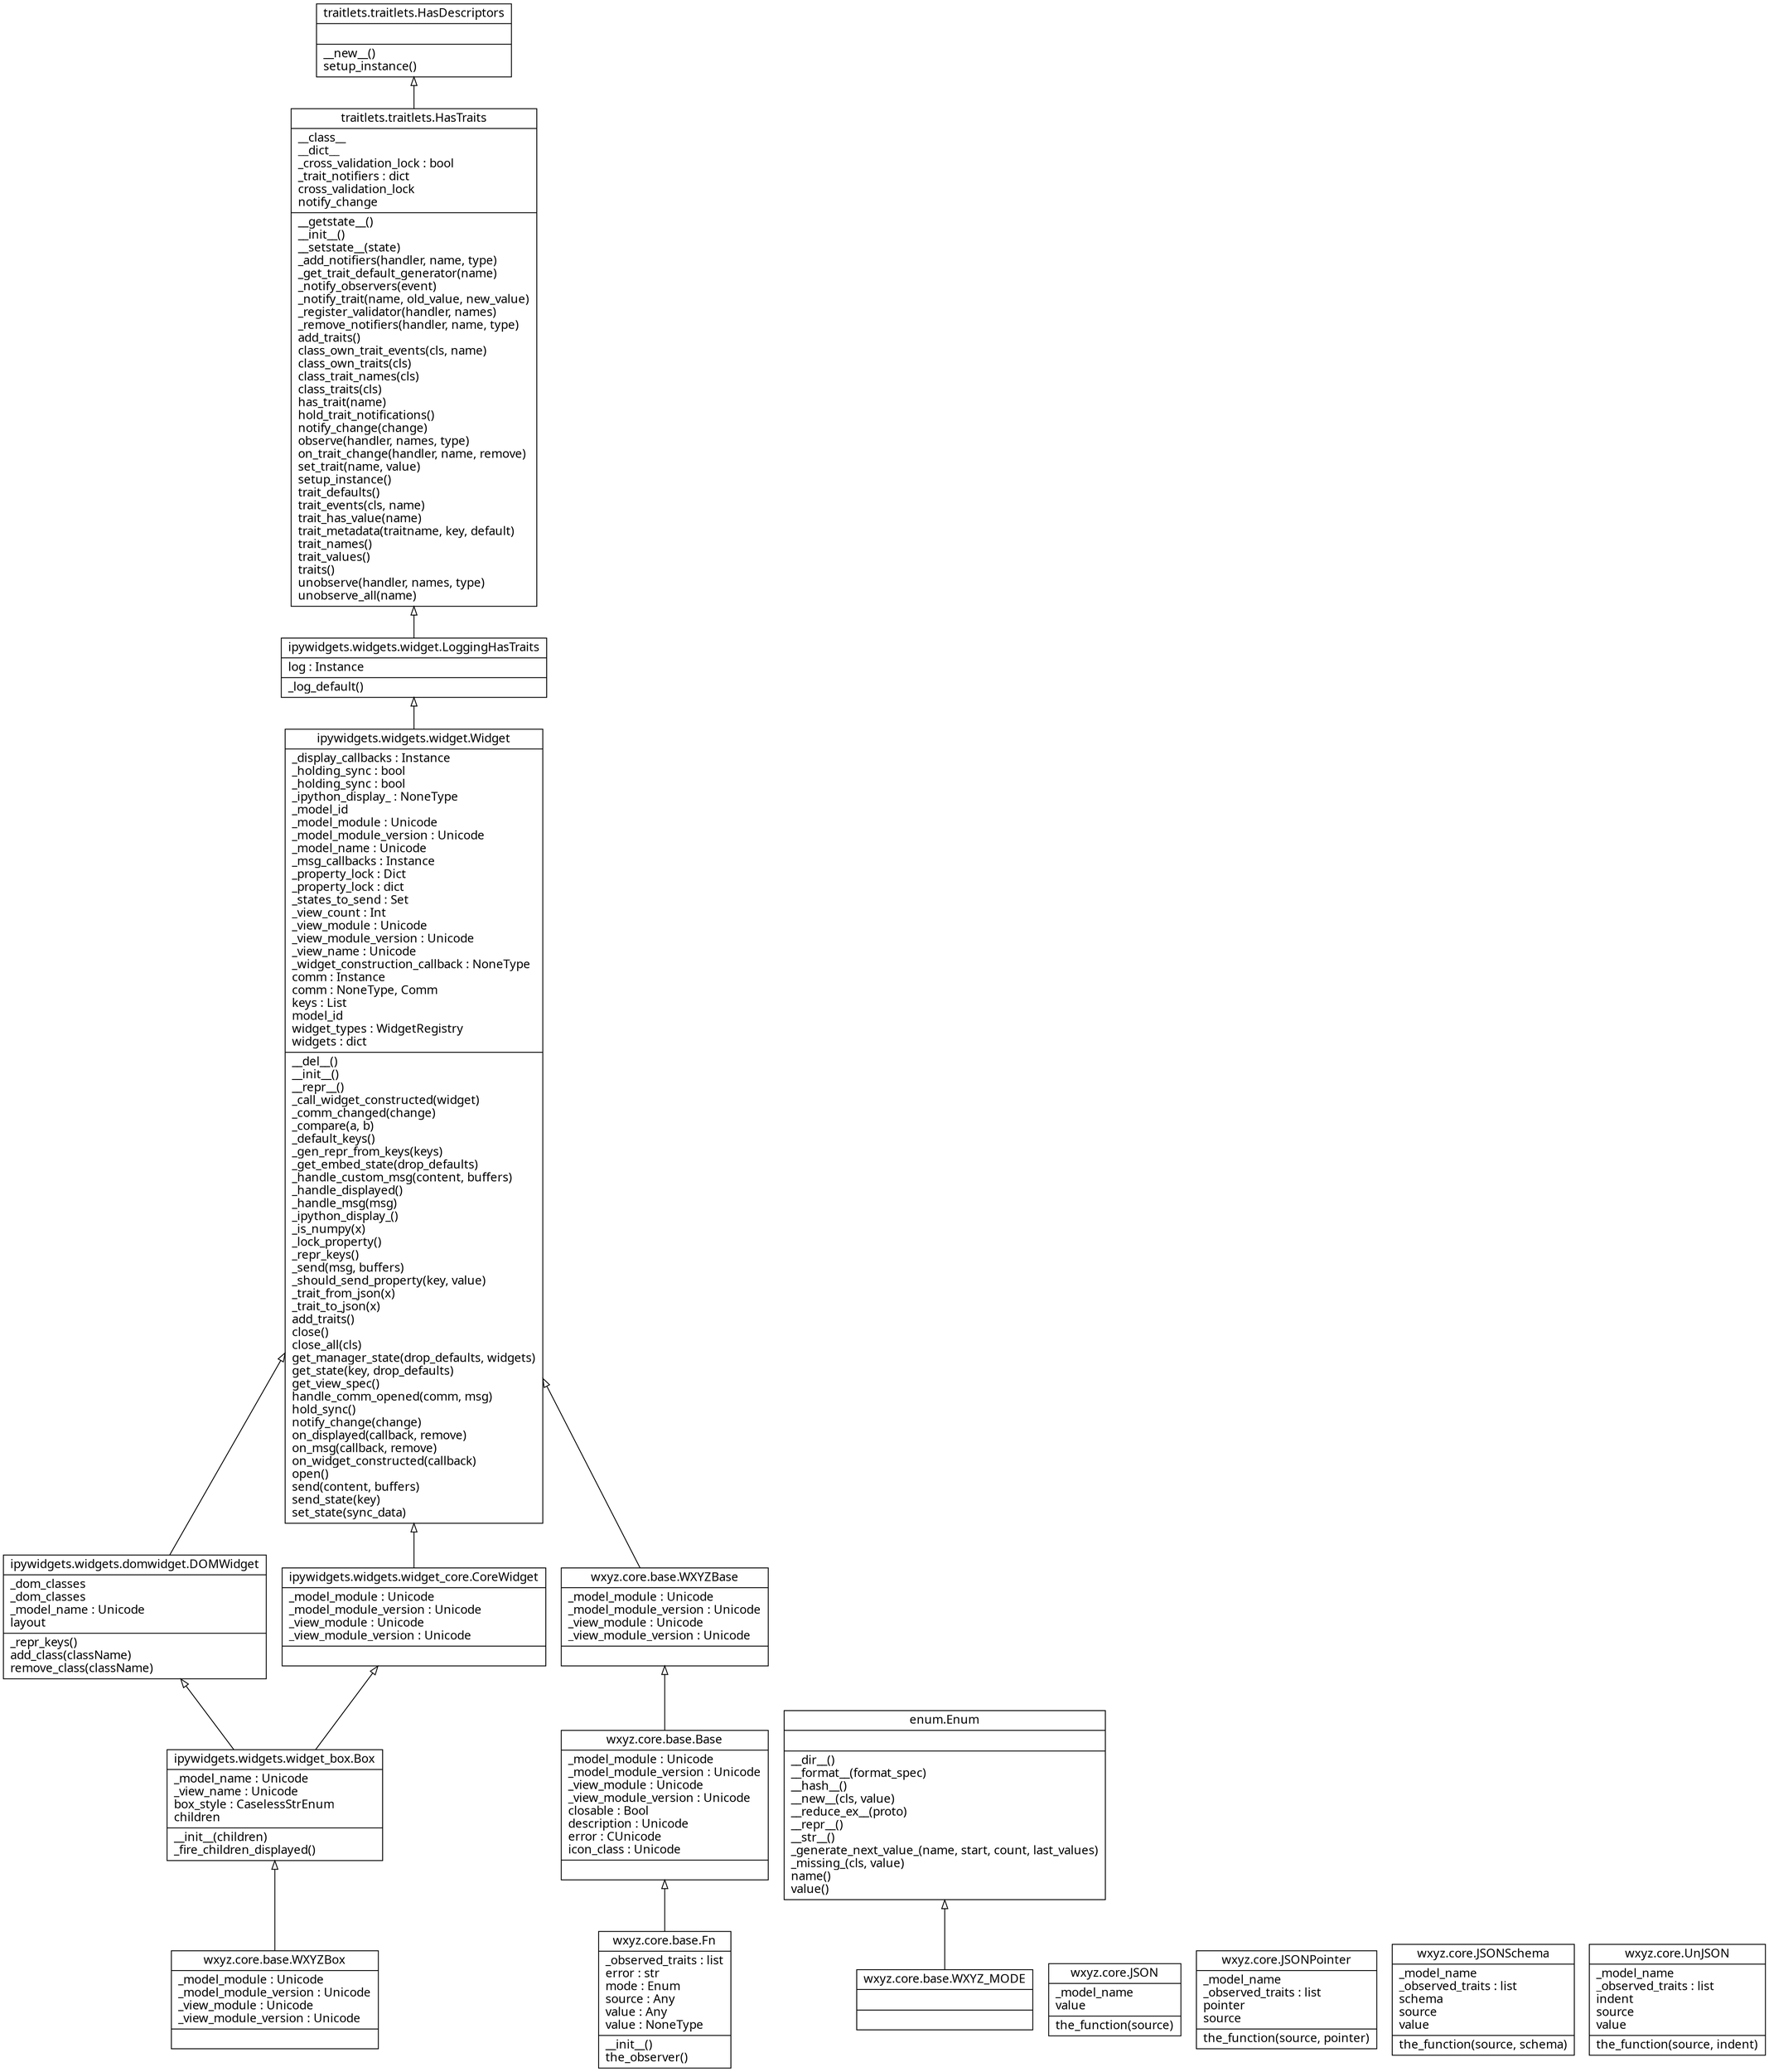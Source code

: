 digraph "classes_core" {

            graph [fontname = "sans-serif"];
            node [fontname = "sans-serif"];
            edge [fontname = "sans-serif"];
            
charset="utf-8"
rankdir=BT
"0" [label="{wxyz.core.base.Base|_model_module : Unicode\l_model_module_version : Unicode\l_view_module : Unicode\l_view_module_version : Unicode\lclosable : Bool\ldescription : Unicode\lerror : CUnicode\licon_class : Unicode\l|}", shape="record"];
"1" [label="{wxyz.core.base.Fn|_observed_traits : list\lerror : str\lmode : Enum\lsource : Any\lvalue : Any\lvalue : NoneType\l|__init__()\lthe_observer()\l}", shape="record"];
"2" [label="{wxyz.core.base.WXYZBase|_model_module : Unicode\l_model_module_version : Unicode\l_view_module : Unicode\l_view_module_version : Unicode\l|}", shape="record"];
"3" [label="{wxyz.core.base.WXYZBox|_model_module : Unicode\l_model_module_version : Unicode\l_view_module : Unicode\l_view_module_version : Unicode\l|}", shape="record"];
"4" [label="{wxyz.core.base.WXYZ_MODE|\l|}", shape="record"];
"5" [label="{wxyz.core.JSON|_model_name\lvalue\l|the_function(source)\l}", shape="record"];
"6" [label="{wxyz.core.JSONPointer|_model_name\l_observed_traits : list\lpointer\lsource\l|the_function(source, pointer)\l}", shape="record"];
"7" [label="{wxyz.core.JSONSchema|_model_name\l_observed_traits : list\lschema\lsource\lvalue\l|the_function(source, schema)\l}", shape="record"];
"8" [label="{wxyz.core.UnJSON|_model_name\l_observed_traits : list\lindent\lsource\lvalue\l|the_function(source, indent)\l}", shape="record"];
"9" [label="{enum.Enum|\l|__dir__()\l__format__(format_spec)\l__hash__()\l__new__(cls, value)\l__reduce_ex__(proto)\l__repr__()\l__str__()\l_generate_next_value_(name, start, count, last_values)\l_missing_(cls, value)\lname()\lvalue()\l}", shape="record"];
"10" [label="{ipywidgets.widgets.domwidget.DOMWidget|_dom_classes\l_dom_classes\l_model_name : Unicode\llayout\l|_repr_keys()\ladd_class(className)\lremove_class(className)\l}", shape="record"];
"11" [label="{ipywidgets.widgets.widget.LoggingHasTraits|log : Instance\l|_log_default()\l}", shape="record"];
"12" [label="{ipywidgets.widgets.widget.Widget|_display_callbacks : Instance\l_holding_sync : bool\l_holding_sync : bool\l_ipython_display_ : NoneType\l_model_id\l_model_module : Unicode\l_model_module_version : Unicode\l_model_name : Unicode\l_msg_callbacks : Instance\l_property_lock : Dict\l_property_lock : dict\l_states_to_send : Set\l_view_count : Int\l_view_module : Unicode\l_view_module_version : Unicode\l_view_name : Unicode\l_widget_construction_callback : NoneType\lcomm : Instance\lcomm : NoneType, Comm\lkeys : List\lmodel_id\lwidget_types : WidgetRegistry\lwidgets : dict\l|__del__()\l__init__()\l__repr__()\l_call_widget_constructed(widget)\l_comm_changed(change)\l_compare(a, b)\l_default_keys()\l_gen_repr_from_keys(keys)\l_get_embed_state(drop_defaults)\l_handle_custom_msg(content, buffers)\l_handle_displayed()\l_handle_msg(msg)\l_ipython_display_()\l_is_numpy(x)\l_lock_property()\l_repr_keys()\l_send(msg, buffers)\l_should_send_property(key, value)\l_trait_from_json(x)\l_trait_to_json(x)\ladd_traits()\lclose()\lclose_all(cls)\lget_manager_state(drop_defaults, widgets)\lget_state(key, drop_defaults)\lget_view_spec()\lhandle_comm_opened(comm, msg)\lhold_sync()\lnotify_change(change)\lon_displayed(callback, remove)\lon_msg(callback, remove)\lon_widget_constructed(callback)\lopen()\lsend(content, buffers)\lsend_state(key)\lset_state(sync_data)\l}", shape="record"];
"13" [label="{ipywidgets.widgets.widget_box.Box|_model_name : Unicode\l_view_name : Unicode\lbox_style : CaselessStrEnum\lchildren\l|__init__(children)\l_fire_children_displayed()\l}", shape="record"];
"14" [label="{ipywidgets.widgets.widget_core.CoreWidget|_model_module : Unicode\l_model_module_version : Unicode\l_view_module : Unicode\l_view_module_version : Unicode\l|}", shape="record"];
"15" [label="{traitlets.traitlets.HasDescriptors|\l|__new__()\lsetup_instance()\l}", shape="record"];
"16" [label="{traitlets.traitlets.HasTraits|__class__\l__dict__\l_cross_validation_lock : bool\l_trait_notifiers : dict\lcross_validation_lock\lnotify_change\l|__getstate__()\l__init__()\l__setstate__(state)\l_add_notifiers(handler, name, type)\l_get_trait_default_generator(name)\l_notify_observers(event)\l_notify_trait(name, old_value, new_value)\l_register_validator(handler, names)\l_remove_notifiers(handler, name, type)\ladd_traits()\lclass_own_trait_events(cls, name)\lclass_own_traits(cls)\lclass_trait_names(cls)\lclass_traits(cls)\lhas_trait(name)\lhold_trait_notifications()\lnotify_change(change)\lobserve(handler, names, type)\lon_trait_change(handler, name, remove)\lset_trait(name, value)\lsetup_instance()\ltrait_defaults()\ltrait_events(cls, name)\ltrait_has_value(name)\ltrait_metadata(traitname, key, default)\ltrait_names()\ltrait_values()\ltraits()\lunobserve(handler, names, type)\lunobserve_all(name)\l}", shape="record"];
"0" -> "2" [arrowhead="empty", arrowtail="none"];
"1" -> "0" [arrowhead="empty", arrowtail="none"];
"2" -> "12" [arrowhead="empty", arrowtail="none"];
"3" -> "13" [arrowhead="empty", arrowtail="none"];
"4" -> "9" [arrowhead="empty", arrowtail="none"];
"10" -> "12" [arrowhead="empty", arrowtail="none"];
"11" -> "16" [arrowhead="empty", arrowtail="none"];
"12" -> "11" [arrowhead="empty", arrowtail="none"];
"13" -> "10" [arrowhead="empty", arrowtail="none"];
"13" -> "14" [arrowhead="empty", arrowtail="none"];
"14" -> "12" [arrowhead="empty", arrowtail="none"];
"16" -> "15" [arrowhead="empty", arrowtail="none"];
}